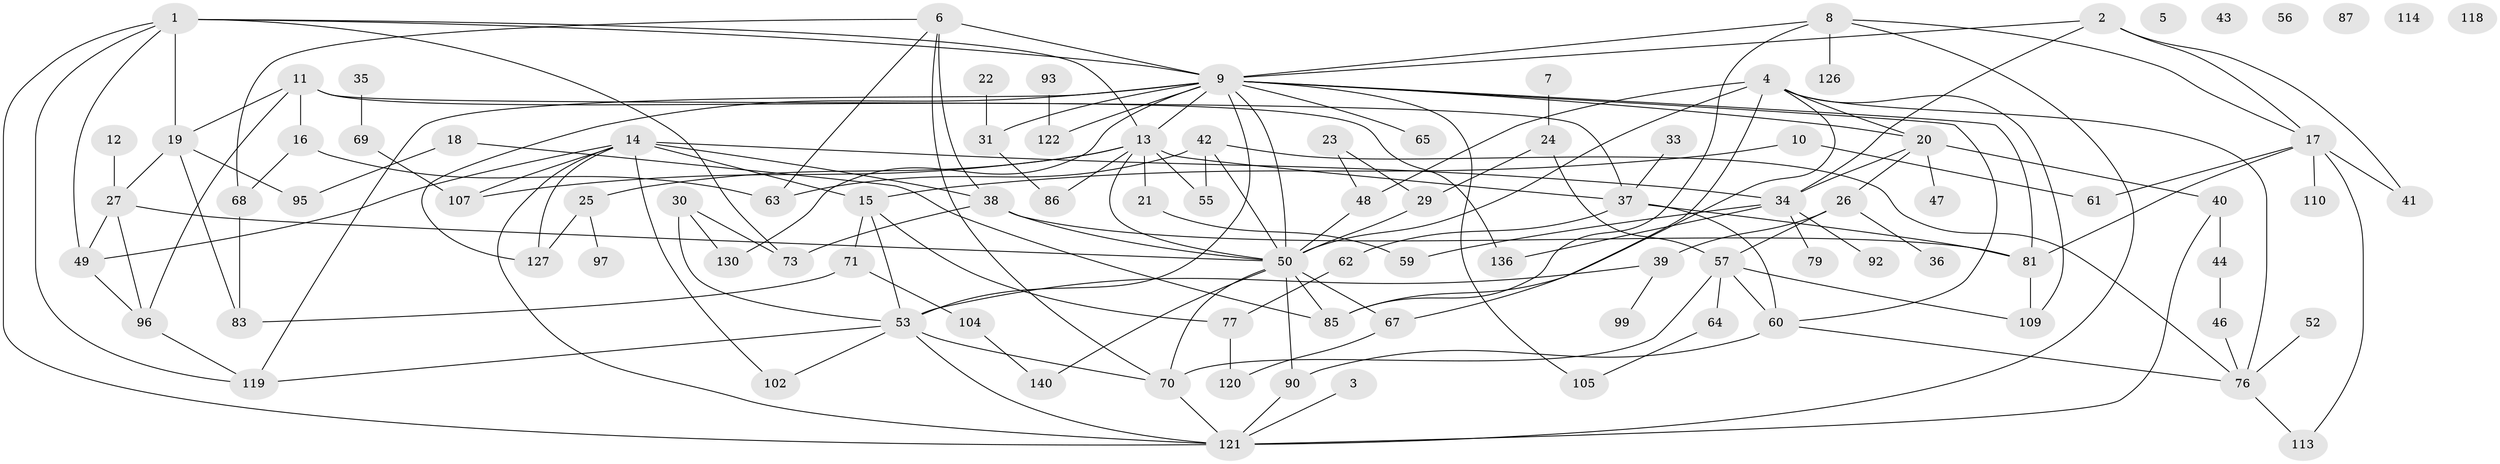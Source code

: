 // original degree distribution, {7: 0.02142857142857143, 4: 0.1357142857142857, 1: 0.14285714285714285, 6: 0.05714285714285714, 0: 0.04285714285714286, 2: 0.24285714285714285, 3: 0.2785714285714286, 5: 0.06428571428571428, 9: 0.007142857142857143, 8: 0.007142857142857143}
// Generated by graph-tools (version 1.1) at 2025/16/03/04/25 18:16:39]
// undirected, 98 vertices, 159 edges
graph export_dot {
graph [start="1"]
  node [color=gray90,style=filled];
  1;
  2;
  3;
  4 [super="+125"];
  5;
  6 [super="+32"];
  7;
  8 [super="+112"];
  9 [super="+78+98"];
  10 [super="+45"];
  11 [super="+28"];
  12;
  13 [super="+72"];
  14 [super="+74+117"];
  15 [super="+106"];
  16;
  17 [super="+89+108"];
  18;
  19 [super="+66"];
  20;
  21;
  22;
  23;
  24 [super="+133+88"];
  25 [super="+134+58"];
  26;
  27 [super="+138"];
  29;
  30;
  31;
  33;
  34 [super="+116"];
  35;
  36;
  37 [super="+128"];
  38 [super="+51+54"];
  39;
  40;
  41;
  42;
  43;
  44;
  46;
  47;
  48;
  49;
  50 [super="+94+139"];
  52 [super="+131"];
  53 [super="+129"];
  55;
  56;
  57 [super="+111"];
  59;
  60 [super="+103"];
  61;
  62;
  63;
  64;
  65;
  67 [super="+132"];
  68;
  69;
  70;
  71;
  73;
  76 [super="+100"];
  77 [super="+84+101"];
  79;
  81;
  83;
  85;
  86;
  87;
  90;
  92;
  93;
  95;
  96;
  97 [super="+115"];
  99;
  102;
  104;
  105;
  107;
  109;
  110;
  113;
  114;
  118;
  119;
  120;
  121;
  122;
  126;
  127;
  130;
  136;
  140;
  1 -- 49;
  1 -- 73;
  1 -- 119;
  1 -- 121;
  1 -- 19;
  1 -- 9;
  1 -- 13;
  2 -- 34;
  2 -- 41;
  2 -- 9;
  2 -- 17;
  3 -- 121;
  4 -- 20;
  4 -- 48;
  4 -- 85;
  4 -- 109;
  4 -- 50;
  4 -- 67;
  4 -- 76;
  6 -- 63;
  6 -- 68;
  6 -- 9 [weight=2];
  6 -- 38 [weight=2];
  6 -- 70;
  7 -- 24;
  8 -- 121;
  8 -- 85;
  8 -- 9;
  8 -- 126;
  8 -- 17;
  9 -- 60;
  9 -- 81;
  9 -- 65;
  9 -- 130;
  9 -- 105;
  9 -- 20;
  9 -- 119;
  9 -- 122;
  9 -- 127;
  9 -- 31;
  9 -- 50;
  9 -- 53;
  9 -- 13;
  10 -- 61;
  10 -- 15;
  11 -- 16;
  11 -- 96;
  11 -- 19;
  11 -- 136;
  11 -- 37;
  12 -- 27;
  13 -- 21;
  13 -- 37;
  13 -- 50;
  13 -- 86;
  13 -- 55;
  13 -- 107;
  13 -- 25;
  14 -- 127;
  14 -- 49;
  14 -- 121;
  14 -- 107;
  14 -- 15 [weight=2];
  14 -- 34;
  14 -- 102;
  14 -- 38;
  15 -- 71;
  15 -- 53;
  15 -- 77;
  16 -- 63;
  16 -- 68;
  17 -- 81;
  17 -- 110;
  17 -- 113;
  17 -- 61;
  17 -- 41;
  18 -- 85;
  18 -- 95;
  19 -- 27;
  19 -- 83;
  19 -- 95;
  20 -- 26;
  20 -- 40;
  20 -- 47;
  20 -- 34;
  21 -- 59;
  22 -- 31;
  23 -- 29;
  23 -- 48;
  24 -- 57;
  24 -- 29;
  25 -- 97;
  25 -- 127;
  26 -- 36;
  26 -- 39;
  26 -- 57;
  27 -- 49;
  27 -- 96;
  27 -- 50;
  29 -- 50;
  30 -- 53;
  30 -- 73;
  30 -- 130;
  31 -- 86;
  33 -- 37;
  34 -- 79;
  34 -- 92;
  34 -- 136;
  34 -- 59;
  35 -- 69;
  37 -- 62;
  37 -- 81 [weight=2];
  37 -- 60;
  38 -- 81;
  38 -- 50;
  38 -- 73;
  39 -- 53;
  39 -- 99;
  40 -- 44;
  40 -- 121;
  42 -- 50;
  42 -- 55;
  42 -- 63;
  42 -- 76;
  44 -- 46;
  46 -- 76;
  48 -- 50;
  49 -- 96;
  50 -- 85;
  50 -- 140;
  50 -- 90;
  50 -- 70;
  50 -- 67;
  52 -- 76;
  53 -- 102;
  53 -- 119;
  53 -- 121;
  53 -- 70;
  57 -- 60;
  57 -- 64;
  57 -- 109;
  57 -- 70;
  60 -- 90;
  60 -- 76;
  62 -- 77;
  64 -- 105;
  67 -- 120;
  68 -- 83;
  69 -- 107;
  70 -- 121;
  71 -- 83;
  71 -- 104;
  76 -- 113;
  77 -- 120;
  81 -- 109;
  90 -- 121;
  93 -- 122;
  96 -- 119;
  104 -- 140;
}
